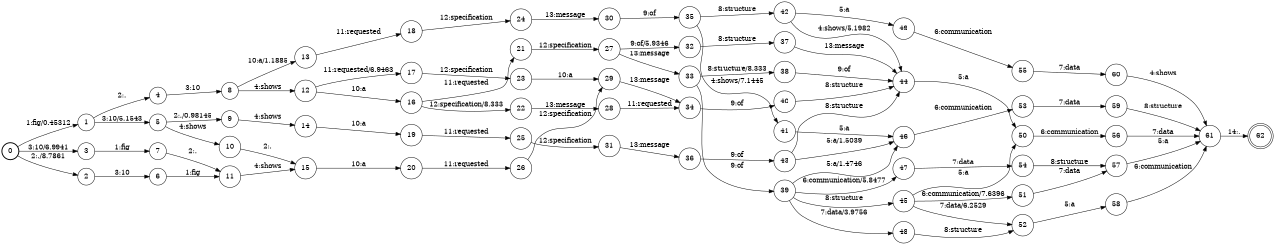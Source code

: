 digraph FST {
rankdir = LR;
size = "8.5,11";
label = "";
center = 1;
orientation = Portrait;
ranksep = "0.4";
nodesep = "0.25";
0 [label = "0", shape = circle, style = bold, fontsize = 14]
	0 -> 1 [label = "1:fig/0.45312", fontsize = 14];
	0 -> 2 [label = "2:./8.7861", fontsize = 14];
	0 -> 3 [label = "3:10/6.9941", fontsize = 14];
1 [label = "1", shape = circle, style = solid, fontsize = 14]
	1 -> 4 [label = "2:.", fontsize = 14];
	1 -> 5 [label = "3:10/5.1543", fontsize = 14];
2 [label = "2", shape = circle, style = solid, fontsize = 14]
	2 -> 6 [label = "3:10", fontsize = 14];
3 [label = "3", shape = circle, style = solid, fontsize = 14]
	3 -> 7 [label = "1:fig", fontsize = 14];
4 [label = "4", shape = circle, style = solid, fontsize = 14]
	4 -> 8 [label = "3:10", fontsize = 14];
5 [label = "5", shape = circle, style = solid, fontsize = 14]
	5 -> 9 [label = "2:./0.98145", fontsize = 14];
	5 -> 10 [label = "4:shows", fontsize = 14];
6 [label = "6", shape = circle, style = solid, fontsize = 14]
	6 -> 11 [label = "1:fig", fontsize = 14];
7 [label = "7", shape = circle, style = solid, fontsize = 14]
	7 -> 11 [label = "2:.", fontsize = 14];
8 [label = "8", shape = circle, style = solid, fontsize = 14]
	8 -> 12 [label = "4:shows", fontsize = 14];
	8 -> 13 [label = "10:a/1.1885", fontsize = 14];
9 [label = "9", shape = circle, style = solid, fontsize = 14]
	9 -> 14 [label = "4:shows", fontsize = 14];
10 [label = "10", shape = circle, style = solid, fontsize = 14]
	10 -> 15 [label = "2:.", fontsize = 14];
11 [label = "11", shape = circle, style = solid, fontsize = 14]
	11 -> 15 [label = "4:shows", fontsize = 14];
12 [label = "12", shape = circle, style = solid, fontsize = 14]
	12 -> 16 [label = "10:a", fontsize = 14];
	12 -> 17 [label = "11:requested/6.9463", fontsize = 14];
13 [label = "13", shape = circle, style = solid, fontsize = 14]
	13 -> 18 [label = "11:requested", fontsize = 14];
14 [label = "14", shape = circle, style = solid, fontsize = 14]
	14 -> 19 [label = "10:a", fontsize = 14];
15 [label = "15", shape = circle, style = solid, fontsize = 14]
	15 -> 20 [label = "10:a", fontsize = 14];
16 [label = "16", shape = circle, style = solid, fontsize = 14]
	16 -> 21 [label = "11:requested", fontsize = 14];
	16 -> 22 [label = "12:specification/8.333", fontsize = 14];
17 [label = "17", shape = circle, style = solid, fontsize = 14]
	17 -> 23 [label = "12:specification", fontsize = 14];
18 [label = "18", shape = circle, style = solid, fontsize = 14]
	18 -> 24 [label = "12:specification", fontsize = 14];
19 [label = "19", shape = circle, style = solid, fontsize = 14]
	19 -> 25 [label = "11:requested", fontsize = 14];
20 [label = "20", shape = circle, style = solid, fontsize = 14]
	20 -> 26 [label = "11:requested", fontsize = 14];
21 [label = "21", shape = circle, style = solid, fontsize = 14]
	21 -> 27 [label = "12:specification", fontsize = 14];
22 [label = "22", shape = circle, style = solid, fontsize = 14]
	22 -> 28 [label = "13:message", fontsize = 14];
23 [label = "23", shape = circle, style = solid, fontsize = 14]
	23 -> 29 [label = "10:a", fontsize = 14];
24 [label = "24", shape = circle, style = solid, fontsize = 14]
	24 -> 30 [label = "13:message", fontsize = 14];
25 [label = "25", shape = circle, style = solid, fontsize = 14]
	25 -> 31 [label = "12:specification", fontsize = 14];
26 [label = "26", shape = circle, style = solid, fontsize = 14]
	26 -> 29 [label = "12:specification", fontsize = 14];
27 [label = "27", shape = circle, style = solid, fontsize = 14]
	27 -> 32 [label = "9:of/5.9346", fontsize = 14];
	27 -> 33 [label = "13:message", fontsize = 14];
28 [label = "28", shape = circle, style = solid, fontsize = 14]
	28 -> 34 [label = "11:requested", fontsize = 14];
29 [label = "29", shape = circle, style = solid, fontsize = 14]
	29 -> 34 [label = "13:message", fontsize = 14];
30 [label = "30", shape = circle, style = solid, fontsize = 14]
	30 -> 35 [label = "9:of", fontsize = 14];
31 [label = "31", shape = circle, style = solid, fontsize = 14]
	31 -> 36 [label = "13:message", fontsize = 14];
32 [label = "32", shape = circle, style = solid, fontsize = 14]
	32 -> 37 [label = "8:structure", fontsize = 14];
33 [label = "33", shape = circle, style = solid, fontsize = 14]
	33 -> 38 [label = "8:structure/8.333", fontsize = 14];
	33 -> 39 [label = "9:of", fontsize = 14];
34 [label = "34", shape = circle, style = solid, fontsize = 14]
	34 -> 40 [label = "9:of", fontsize = 14];
35 [label = "35", shape = circle, style = solid, fontsize = 14]
	35 -> 41 [label = "4:shows/7.1445", fontsize = 14];
	35 -> 42 [label = "8:structure", fontsize = 14];
36 [label = "36", shape = circle, style = solid, fontsize = 14]
	36 -> 43 [label = "9:of", fontsize = 14];
37 [label = "37", shape = circle, style = solid, fontsize = 14]
	37 -> 44 [label = "13:message", fontsize = 14];
38 [label = "38", shape = circle, style = solid, fontsize = 14]
	38 -> 44 [label = "9:of", fontsize = 14];
39 [label = "39", shape = circle, style = solid, fontsize = 14]
	39 -> 47 [label = "6:communication/5.8477", fontsize = 14];
	39 -> 48 [label = "7:data/3.9756", fontsize = 14];
	39 -> 45 [label = "8:structure", fontsize = 14];
	39 -> 46 [label = "5:a/1.4746", fontsize = 14];
40 [label = "40", shape = circle, style = solid, fontsize = 14]
	40 -> 44 [label = "8:structure", fontsize = 14];
41 [label = "41", shape = circle, style = solid, fontsize = 14]
	41 -> 46 [label = "5:a", fontsize = 14];
42 [label = "42", shape = circle, style = solid, fontsize = 14]
	42 -> 44 [label = "4:shows/5.1982", fontsize = 14];
	42 -> 49 [label = "5:a", fontsize = 14];
43 [label = "43", shape = circle, style = solid, fontsize = 14]
	43 -> 44 [label = "8:structure", fontsize = 14];
	43 -> 46 [label = "5:a/1.5039", fontsize = 14];
44 [label = "44", shape = circle, style = solid, fontsize = 14]
	44 -> 50 [label = "5:a", fontsize = 14];
45 [label = "45", shape = circle, style = solid, fontsize = 14]
	45 -> 51 [label = "6:communication/7.6396", fontsize = 14];
	45 -> 52 [label = "7:data/6.2529", fontsize = 14];
	45 -> 50 [label = "5:a", fontsize = 14];
46 [label = "46", shape = circle, style = solid, fontsize = 14]
	46 -> 53 [label = "6:communication", fontsize = 14];
47 [label = "47", shape = circle, style = solid, fontsize = 14]
	47 -> 54 [label = "7:data", fontsize = 14];
48 [label = "48", shape = circle, style = solid, fontsize = 14]
	48 -> 52 [label = "8:structure", fontsize = 14];
49 [label = "49", shape = circle, style = solid, fontsize = 14]
	49 -> 55 [label = "6:communication", fontsize = 14];
50 [label = "50", shape = circle, style = solid, fontsize = 14]
	50 -> 56 [label = "6:communication", fontsize = 14];
51 [label = "51", shape = circle, style = solid, fontsize = 14]
	51 -> 57 [label = "7:data", fontsize = 14];
52 [label = "52", shape = circle, style = solid, fontsize = 14]
	52 -> 58 [label = "5:a", fontsize = 14];
53 [label = "53", shape = circle, style = solid, fontsize = 14]
	53 -> 59 [label = "7:data", fontsize = 14];
54 [label = "54", shape = circle, style = solid, fontsize = 14]
	54 -> 57 [label = "8:structure", fontsize = 14];
55 [label = "55", shape = circle, style = solid, fontsize = 14]
	55 -> 60 [label = "7:data", fontsize = 14];
56 [label = "56", shape = circle, style = solid, fontsize = 14]
	56 -> 61 [label = "7:data", fontsize = 14];
57 [label = "57", shape = circle, style = solid, fontsize = 14]
	57 -> 61 [label = "5:a", fontsize = 14];
58 [label = "58", shape = circle, style = solid, fontsize = 14]
	58 -> 61 [label = "6:communication", fontsize = 14];
59 [label = "59", shape = circle, style = solid, fontsize = 14]
	59 -> 61 [label = "8:structure", fontsize = 14];
60 [label = "60", shape = circle, style = solid, fontsize = 14]
	60 -> 61 [label = "4:shows", fontsize = 14];
61 [label = "61", shape = circle, style = solid, fontsize = 14]
	61 -> 62 [label = "14:.", fontsize = 14];
62 [label = "62", shape = doublecircle, style = solid, fontsize = 14]
}
